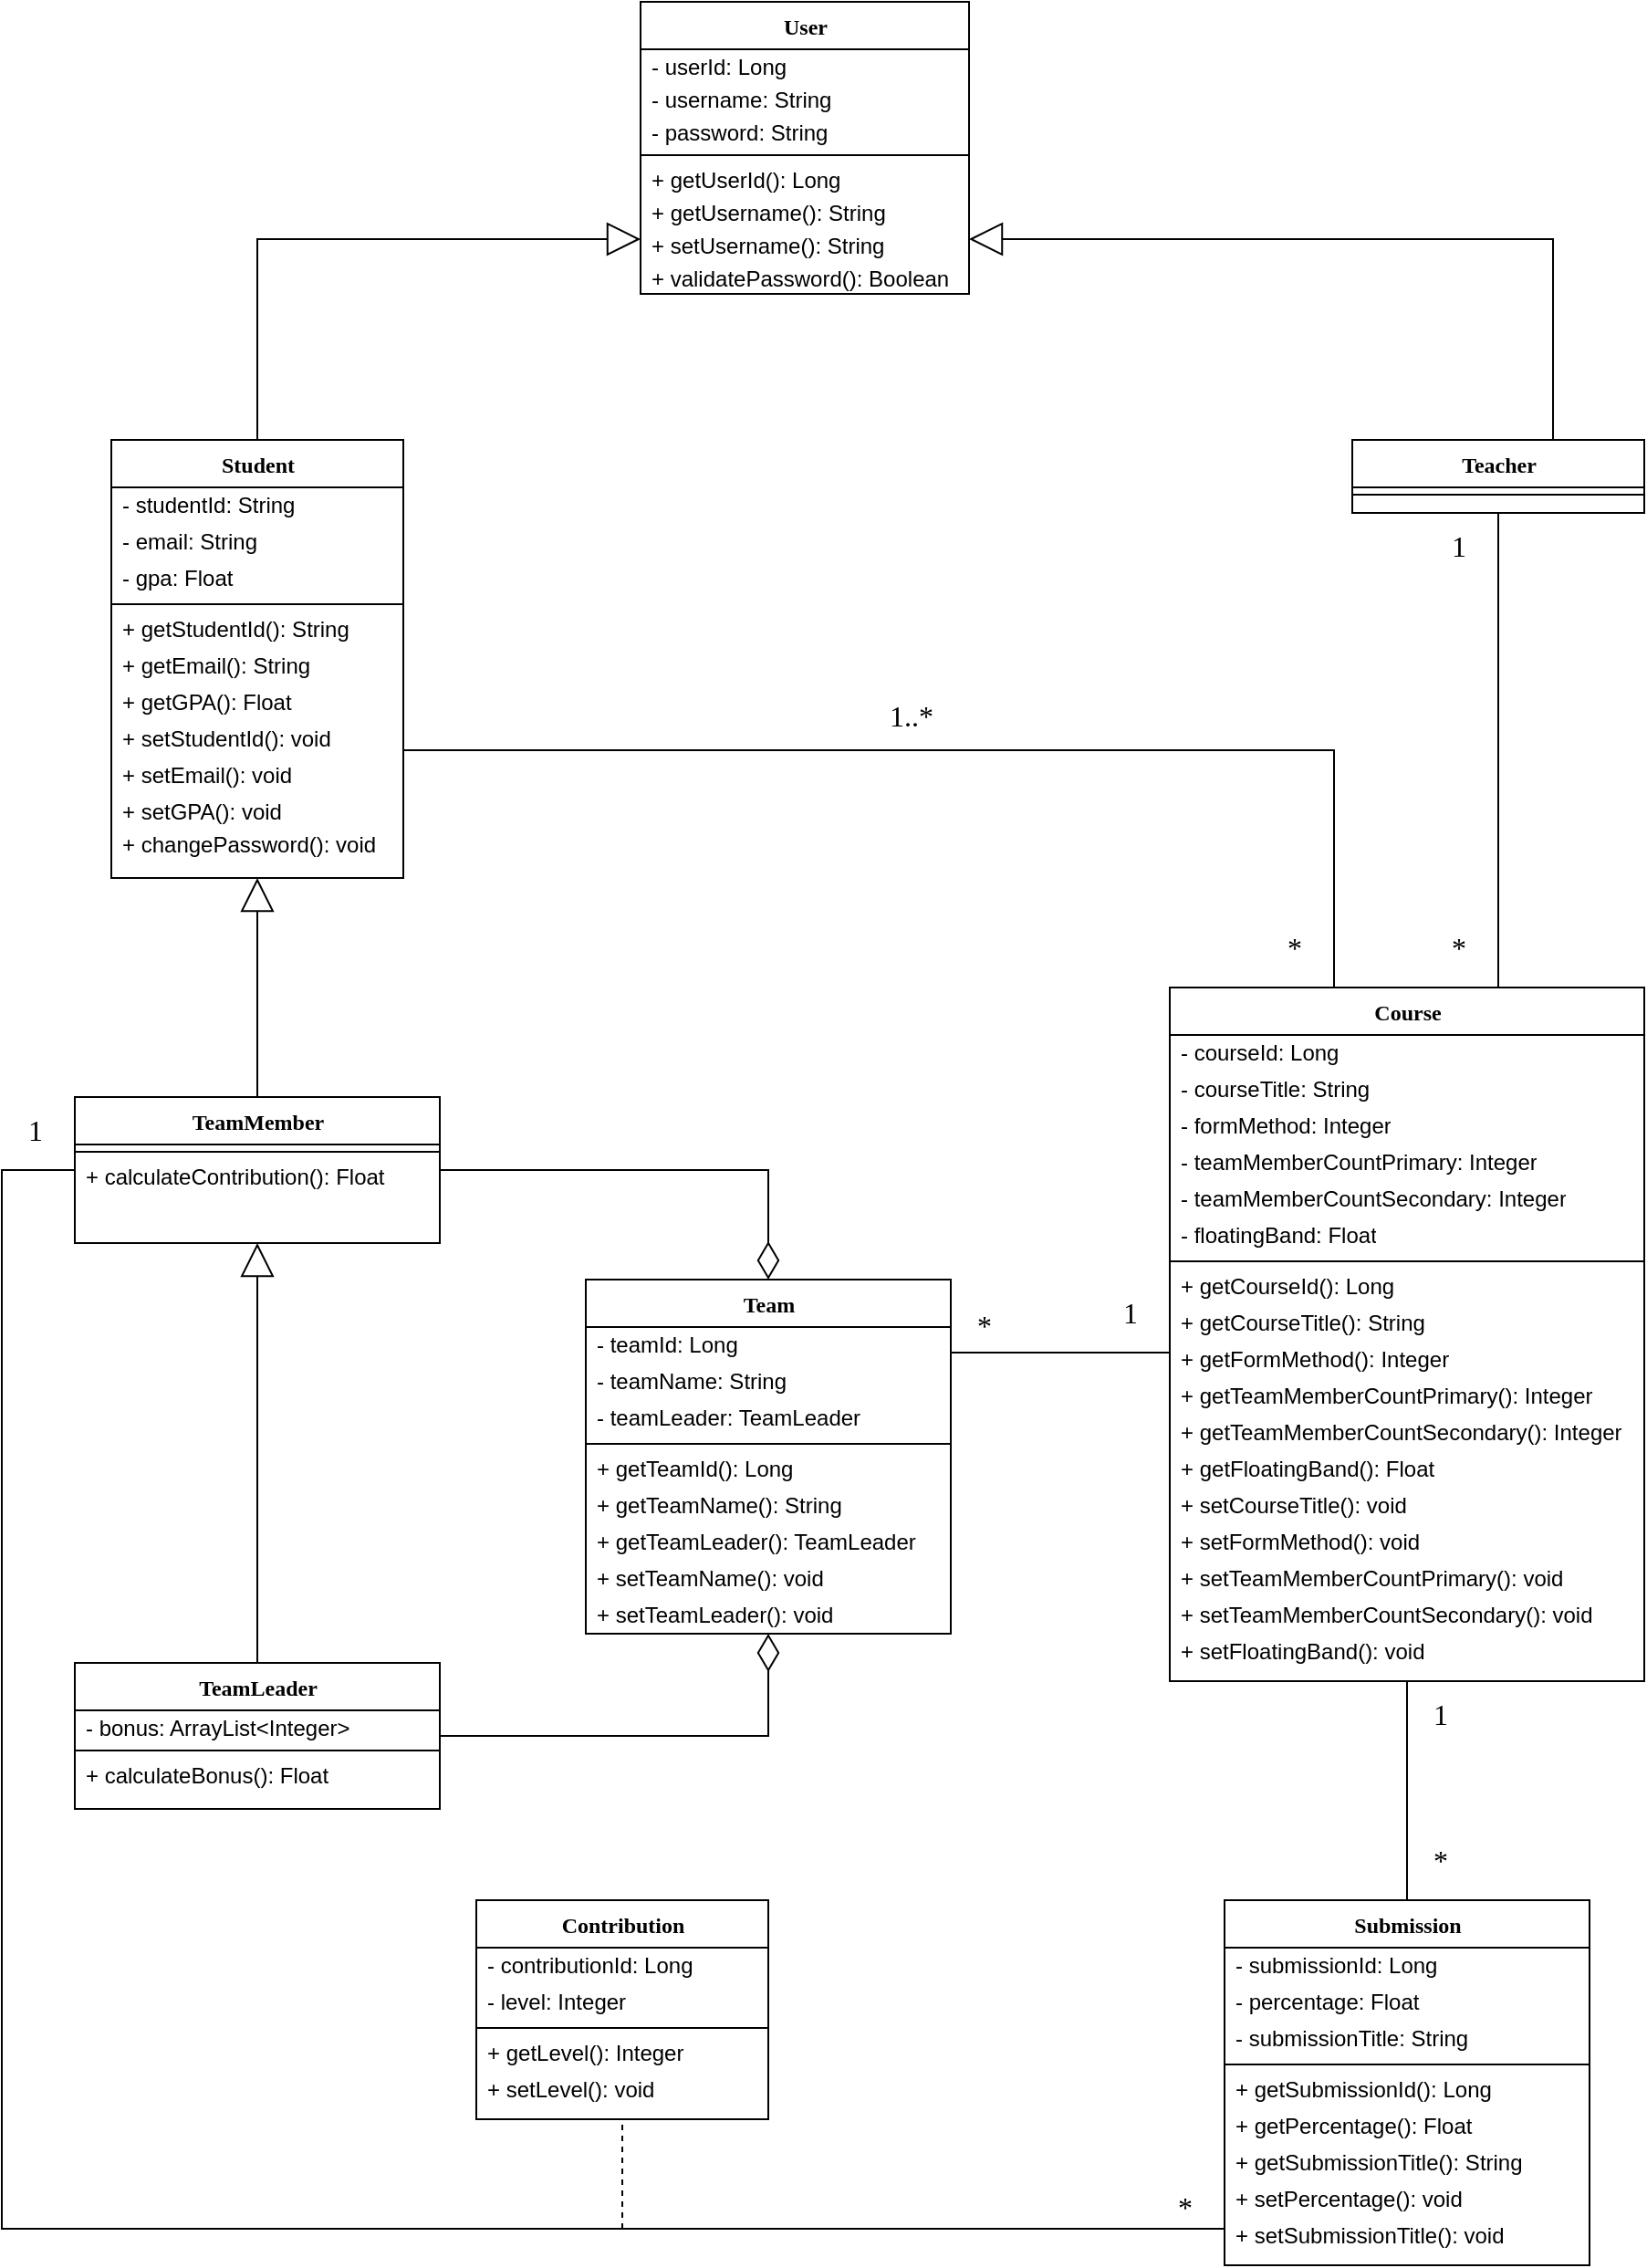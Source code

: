 <mxfile version="12.6.5" type="device"><diagram name="Page-1" id="6133507b-19e7-1e82-6fc7-422aa6c4b21f"><mxGraphModel dx="1086" dy="806" grid="1" gridSize="10" guides="1" tooltips="1" connect="1" arrows="1" fold="1" page="1" pageScale="1" pageWidth="1169" pageHeight="1654" background="#ffffff" math="0" shadow="0"><root><mxCell id="0"/><mxCell id="1" parent="0"/><mxCell id="78961159f06e98e8-43" value="User" style="swimlane;html=1;fontStyle=1;align=center;verticalAlign=top;childLayout=stackLayout;horizontal=1;startSize=26;horizontalStack=0;resizeParent=1;resizeLast=0;collapsible=1;marginBottom=0;swimlaneFillColor=#ffffff;rounded=0;shadow=0;comic=0;labelBackgroundColor=none;strokeWidth=1;fillColor=none;fontFamily=Verdana;fontSize=12" parent="1" vertex="1"><mxGeometry x="570" y="80" width="180" height="160" as="geometry"/></mxCell><mxCell id="78961159f06e98e8-44" value="- userId: Long" style="text;html=1;strokeColor=none;fillColor=none;align=left;verticalAlign=top;spacingLeft=4;spacingRight=4;whiteSpace=wrap;overflow=hidden;rotatable=0;points=[[0,0.5],[1,0.5]];portConstraint=eastwest;fontSize=12;spacingTop=-4;" parent="78961159f06e98e8-43" vertex="1"><mxGeometry y="26" width="180" height="18" as="geometry"/></mxCell><mxCell id="78961159f06e98e8-45" value="- username: String" style="text;html=1;strokeColor=none;fillColor=none;align=left;verticalAlign=top;spacingLeft=4;spacingRight=4;whiteSpace=wrap;overflow=hidden;rotatable=0;points=[[0,0.5],[1,0.5]];portConstraint=eastwest;spacingTop=-4;" parent="78961159f06e98e8-43" vertex="1"><mxGeometry y="44" width="180" height="18" as="geometry"/></mxCell><mxCell id="RCCNXBqGAUtRK0viDsu7-1" value="- password: String" style="text;html=1;strokeColor=none;fillColor=none;align=left;verticalAlign=top;spacingLeft=4;spacingRight=4;whiteSpace=wrap;overflow=hidden;rotatable=0;points=[[0,0.5],[1,0.5]];portConstraint=eastwest;spacingTop=-4;" parent="78961159f06e98e8-43" vertex="1"><mxGeometry y="62" width="180" height="18" as="geometry"/></mxCell><mxCell id="78961159f06e98e8-51" value="" style="line;html=1;strokeWidth=1;fillColor=none;align=left;verticalAlign=middle;spacingTop=-1;spacingLeft=3;spacingRight=3;rotatable=0;labelPosition=right;points=[];portConstraint=eastwest;" parent="78961159f06e98e8-43" vertex="1"><mxGeometry y="80" width="180" height="8" as="geometry"/></mxCell><mxCell id="78961159f06e98e8-52" value="+ getUserId(): Long" style="text;html=1;strokeColor=none;fillColor=none;align=left;verticalAlign=top;spacingLeft=4;spacingRight=4;whiteSpace=wrap;overflow=hidden;rotatable=0;points=[[0,0.5],[1,0.5]];portConstraint=eastwest;spacingTop=-4;" parent="78961159f06e98e8-43" vertex="1"><mxGeometry y="88" width="180" height="18" as="geometry"/></mxCell><mxCell id="b94bc138ca980ef-2" value="+ getUsername(): String" style="text;html=1;strokeColor=none;fillColor=none;align=left;verticalAlign=top;spacingLeft=4;spacingRight=4;whiteSpace=wrap;overflow=hidden;rotatable=0;points=[[0,0.5],[1,0.5]];portConstraint=eastwest;spacingTop=-4;" parent="78961159f06e98e8-43" vertex="1"><mxGeometry y="106" width="180" height="18" as="geometry"/></mxCell><mxCell id="b94bc138ca980ef-3" value="+ setUsername(): String" style="text;html=1;strokeColor=none;fillColor=none;align=left;verticalAlign=top;spacingLeft=4;spacingRight=4;whiteSpace=wrap;overflow=hidden;rotatable=0;points=[[0,0.5],[1,0.5]];portConstraint=eastwest;spacingTop=-4;" parent="78961159f06e98e8-43" vertex="1"><mxGeometry y="124" width="180" height="18" as="geometry"/></mxCell><mxCell id="RCCNXBqGAUtRK0viDsu7-2" value="+ validatePassword(): Boolean" style="text;html=1;strokeColor=none;fillColor=none;align=left;verticalAlign=top;spacingLeft=4;spacingRight=4;whiteSpace=wrap;overflow=hidden;rotatable=0;points=[[0,0.5],[1,0.5]];portConstraint=eastwest;spacingTop=-4;" parent="78961159f06e98e8-43" vertex="1"><mxGeometry y="142" width="180" height="18" as="geometry"/></mxCell><mxCell id="b94bc138ca980ef-11" style="edgeStyle=orthogonalEdgeStyle;rounded=0;html=1;labelBackgroundColor=none;startArrow=none;startFill=0;startSize=8;endArrow=block;endFill=0;endSize=16;fontFamily=Verdana;fontSize=12;" parent="1" source="78961159f06e98e8-108" target="78961159f06e98e8-43" edge="1"><mxGeometry relative="1" as="geometry"><Array as="points"><mxPoint x="360" y="210"/></Array></mxGeometry></mxCell><mxCell id="78961159f06e98e8-108" value="Student" style="swimlane;html=1;fontStyle=1;align=center;verticalAlign=top;childLayout=stackLayout;horizontal=1;startSize=26;horizontalStack=0;resizeParent=1;resizeLast=0;collapsible=1;marginBottom=0;swimlaneFillColor=#ffffff;rounded=0;shadow=0;comic=0;labelBackgroundColor=none;strokeWidth=1;fillColor=none;fontFamily=Verdana;fontSize=12" parent="1" vertex="1"><mxGeometry x="280" y="320" width="160" height="240" as="geometry"/></mxCell><mxCell id="78961159f06e98e8-109" value="- studentId: String" style="text;html=1;strokeColor=none;fillColor=none;align=left;verticalAlign=top;spacingLeft=4;spacingRight=4;whiteSpace=wrap;overflow=hidden;rotatable=0;points=[[0,0.5],[1,0.5]];portConstraint=eastwest;spacingTop=-4;" parent="78961159f06e98e8-108" vertex="1"><mxGeometry y="26" width="160" height="20" as="geometry"/></mxCell><mxCell id="RCCNXBqGAUtRK0viDsu7-15" value="- email: String" style="text;html=1;strokeColor=none;fillColor=none;align=left;verticalAlign=top;spacingLeft=4;spacingRight=4;whiteSpace=wrap;overflow=hidden;rotatable=0;points=[[0,0.5],[1,0.5]];portConstraint=eastwest;spacingTop=-4;" parent="78961159f06e98e8-108" vertex="1"><mxGeometry y="46" width="160" height="20" as="geometry"/></mxCell><mxCell id="RCCNXBqGAUtRK0viDsu7-16" value="- gpa: Float" style="text;html=1;strokeColor=none;fillColor=none;align=left;verticalAlign=top;spacingLeft=4;spacingRight=4;whiteSpace=wrap;overflow=hidden;rotatable=0;points=[[0,0.5],[1,0.5]];portConstraint=eastwest;spacingTop=-4;" parent="78961159f06e98e8-108" vertex="1"><mxGeometry y="66" width="160" height="20" as="geometry"/></mxCell><mxCell id="78961159f06e98e8-116" value="" style="line;html=1;strokeWidth=1;fillColor=none;align=left;verticalAlign=middle;spacingTop=-1;spacingLeft=3;spacingRight=3;rotatable=0;labelPosition=right;points=[];portConstraint=eastwest;" parent="78961159f06e98e8-108" vertex="1"><mxGeometry y="86" width="160" height="8" as="geometry"/></mxCell><mxCell id="78961159f06e98e8-117" value="+ getStudentId(): String" style="text;html=1;strokeColor=none;fillColor=none;align=left;verticalAlign=top;spacingLeft=4;spacingRight=4;whiteSpace=wrap;overflow=hidden;rotatable=0;points=[[0,0.5],[1,0.5]];portConstraint=eastwest;spacingTop=-4;" parent="78961159f06e98e8-108" vertex="1"><mxGeometry y="94" width="160" height="20" as="geometry"/></mxCell><mxCell id="RCCNXBqGAUtRK0viDsu7-5" value="+ getEmail(): String" style="text;html=1;strokeColor=none;fillColor=none;align=left;verticalAlign=top;spacingLeft=4;spacingRight=4;whiteSpace=wrap;overflow=hidden;rotatable=0;points=[[0,0.5],[1,0.5]];portConstraint=eastwest;spacingTop=-4;" parent="78961159f06e98e8-108" vertex="1"><mxGeometry y="114" width="160" height="20" as="geometry"/></mxCell><mxCell id="RCCNXBqGAUtRK0viDsu7-6" value="+ getGPA(): Float" style="text;html=1;strokeColor=none;fillColor=none;align=left;verticalAlign=top;spacingLeft=4;spacingRight=4;whiteSpace=wrap;overflow=hidden;rotatable=0;points=[[0,0.5],[1,0.5]];portConstraint=eastwest;spacingTop=-4;" parent="78961159f06e98e8-108" vertex="1"><mxGeometry y="134" width="160" height="20" as="geometry"/></mxCell><mxCell id="RCCNXBqGAUtRK0viDsu7-7" value="+ setStudentId(): void" style="text;html=1;strokeColor=none;fillColor=none;align=left;verticalAlign=top;spacingLeft=4;spacingRight=4;whiteSpace=wrap;overflow=hidden;rotatable=0;points=[[0,0.5],[1,0.5]];portConstraint=eastwest;spacingTop=-4;" parent="78961159f06e98e8-108" vertex="1"><mxGeometry y="154" width="160" height="20" as="geometry"/></mxCell><mxCell id="RCCNXBqGAUtRK0viDsu7-8" value="+ setEmail(): void" style="text;html=1;strokeColor=none;fillColor=none;align=left;verticalAlign=top;spacingLeft=4;spacingRight=4;whiteSpace=wrap;overflow=hidden;rotatable=0;points=[[0,0.5],[1,0.5]];portConstraint=eastwest;spacingTop=-4;" parent="78961159f06e98e8-108" vertex="1"><mxGeometry y="174" width="160" height="20" as="geometry"/></mxCell><mxCell id="RCCNXBqGAUtRK0viDsu7-9" value="+ setGPA(): void" style="text;html=1;strokeColor=none;fillColor=none;align=left;verticalAlign=top;spacingLeft=4;spacingRight=4;whiteSpace=wrap;overflow=hidden;rotatable=0;points=[[0,0.5],[1,0.5]];portConstraint=eastwest;spacingTop=-4;" parent="78961159f06e98e8-108" vertex="1"><mxGeometry y="194" width="160" height="18" as="geometry"/></mxCell><mxCell id="RCCNXBqGAUtRK0viDsu7-11" value="+ changePassword(): void" style="text;html=1;strokeColor=none;fillColor=none;align=left;verticalAlign=top;spacingLeft=4;spacingRight=4;whiteSpace=wrap;overflow=hidden;rotatable=0;points=[[0,0.5],[1,0.5]];portConstraint=eastwest;spacingTop=-4;" parent="78961159f06e98e8-108" vertex="1"><mxGeometry y="212" width="160" height="18" as="geometry"/></mxCell><mxCell id="RCCNXBqGAUtRK0viDsu7-24" value="Teacher" style="swimlane;html=1;fontStyle=1;align=center;verticalAlign=top;childLayout=stackLayout;horizontal=1;startSize=26;horizontalStack=0;resizeParent=1;resizeLast=0;collapsible=1;marginBottom=0;swimlaneFillColor=#ffffff;rounded=0;shadow=0;comic=0;labelBackgroundColor=none;strokeWidth=1;fillColor=none;fontFamily=Verdana;fontSize=12" parent="1" vertex="1"><mxGeometry x="960" y="320" width="160" height="40" as="geometry"/></mxCell><mxCell id="RCCNXBqGAUtRK0viDsu7-28" value="" style="line;html=1;strokeWidth=1;fillColor=none;align=left;verticalAlign=middle;spacingTop=-1;spacingLeft=3;spacingRight=3;rotatable=0;labelPosition=right;points=[];portConstraint=eastwest;" parent="RCCNXBqGAUtRK0viDsu7-24" vertex="1"><mxGeometry y="26" width="160" height="8" as="geometry"/></mxCell><mxCell id="RCCNXBqGAUtRK0viDsu7-39" style="edgeStyle=orthogonalEdgeStyle;rounded=0;html=1;labelBackgroundColor=none;startArrow=none;startFill=0;startSize=8;endArrow=block;endFill=0;endSize=16;fontFamily=Verdana;fontSize=12;" parent="1" source="RCCNXBqGAUtRK0viDsu7-24" target="78961159f06e98e8-43" edge="1"><mxGeometry relative="1" as="geometry"><Array as="points"><mxPoint x="1070" y="210"/></Array><mxPoint x="685" y="450" as="sourcePoint"/><mxPoint x="790" y="190" as="targetPoint"/></mxGeometry></mxCell><mxCell id="RCCNXBqGAUtRK0viDsu7-40" value="&lt;font style=&quot;font-size: 16px;&quot;&gt;1&lt;/font&gt;" style="text;html=1;resizable=0;points=[];align=center;verticalAlign=middle;labelBackgroundColor=#ffffff;fontSize=16;fontFamily=Verdana" parent="1" vertex="1" connectable="0"><mxGeometry x="1020" y="400" as="geometry"><mxPoint x="-2" y="-22" as="offset"/></mxGeometry></mxCell><mxCell id="RCCNXBqGAUtRK0viDsu7-82" style="edgeStyle=orthogonalEdgeStyle;rounded=0;orthogonalLoop=1;jettySize=auto;html=1;fontSize=12;endArrow=none;endFill=0;" parent="1" source="RCCNXBqGAUtRK0viDsu7-41" target="RCCNXBqGAUtRK0viDsu7-24" edge="1"><mxGeometry relative="1" as="geometry"><Array as="points"><mxPoint x="1040" y="610"/><mxPoint x="1040" y="610"/></Array></mxGeometry></mxCell><mxCell id="RCCNXBqGAUtRK0viDsu7-85" style="edgeStyle=orthogonalEdgeStyle;rounded=0;orthogonalLoop=1;jettySize=auto;html=1;endArrow=none;endFill=0;fontSize=12;" parent="1" source="RCCNXBqGAUtRK0viDsu7-41" target="78961159f06e98e8-108" edge="1"><mxGeometry relative="1" as="geometry"><Array as="points"><mxPoint x="950" y="490"/></Array></mxGeometry></mxCell><mxCell id="RCCNXBqGAUtRK0viDsu7-41" value="Course" style="swimlane;html=1;fontStyle=1;align=center;verticalAlign=top;childLayout=stackLayout;horizontal=1;startSize=26;horizontalStack=0;resizeParent=1;resizeLast=0;collapsible=1;marginBottom=0;swimlaneFillColor=#ffffff;rounded=0;shadow=0;comic=0;labelBackgroundColor=none;strokeWidth=1;fillColor=none;fontFamily=Verdana;fontSize=12" parent="1" vertex="1"><mxGeometry x="860" y="620" width="260" height="380" as="geometry"/></mxCell><mxCell id="RCCNXBqGAUtRK0viDsu7-48" value="- courseId: Long" style="text;html=1;strokeColor=none;fillColor=none;align=left;verticalAlign=top;spacingLeft=4;spacingRight=4;whiteSpace=wrap;overflow=hidden;rotatable=0;points=[[0,0.5],[1,0.5]];portConstraint=eastwest;spacingTop=-4;" parent="RCCNXBqGAUtRK0viDsu7-41" vertex="1"><mxGeometry y="26" width="260" height="20" as="geometry"/></mxCell><mxCell id="RCCNXBqGAUtRK0viDsu7-49" value="- courseTitle: String" style="text;html=1;strokeColor=none;fillColor=none;align=left;verticalAlign=top;spacingLeft=4;spacingRight=4;whiteSpace=wrap;overflow=hidden;rotatable=0;points=[[0,0.5],[1,0.5]];portConstraint=eastwest;spacingTop=-4;" parent="RCCNXBqGAUtRK0viDsu7-41" vertex="1"><mxGeometry y="46" width="260" height="20" as="geometry"/></mxCell><mxCell id="RCCNXBqGAUtRK0viDsu7-50" value="- formMethod: Integer" style="text;html=1;strokeColor=none;fillColor=none;align=left;verticalAlign=top;spacingLeft=4;spacingRight=4;whiteSpace=wrap;overflow=hidden;rotatable=0;points=[[0,0.5],[1,0.5]];portConstraint=eastwest;spacingTop=-4;" parent="RCCNXBqGAUtRK0viDsu7-41" vertex="1"><mxGeometry y="66" width="260" height="20" as="geometry"/></mxCell><mxCell id="RCCNXBqGAUtRK0viDsu7-51" value="- teamMemberCountPrimary: Integer" style="text;html=1;strokeColor=none;fillColor=none;align=left;verticalAlign=top;spacingLeft=4;spacingRight=4;whiteSpace=wrap;overflow=hidden;rotatable=0;points=[[0,0.5],[1,0.5]];portConstraint=eastwest;spacingTop=-4;" parent="RCCNXBqGAUtRK0viDsu7-41" vertex="1"><mxGeometry y="86" width="260" height="20" as="geometry"/></mxCell><mxCell id="RCCNXBqGAUtRK0viDsu7-52" value="- teamMemberCountSecondary: Integer" style="text;html=1;strokeColor=none;fillColor=none;align=left;verticalAlign=top;spacingLeft=4;spacingRight=4;whiteSpace=wrap;overflow=hidden;rotatable=0;points=[[0,0.5],[1,0.5]];portConstraint=eastwest;spacingTop=-4;" parent="RCCNXBqGAUtRK0viDsu7-41" vertex="1"><mxGeometry y="106" width="260" height="20" as="geometry"/></mxCell><mxCell id="RCCNXBqGAUtRK0viDsu7-53" value="- floatingBand: Float" style="text;html=1;strokeColor=none;fillColor=none;align=left;verticalAlign=top;spacingLeft=4;spacingRight=4;whiteSpace=wrap;overflow=hidden;rotatable=0;points=[[0,0.5],[1,0.5]];portConstraint=eastwest;spacingTop=-4;" parent="RCCNXBqGAUtRK0viDsu7-41" vertex="1"><mxGeometry y="126" width="260" height="20" as="geometry"/></mxCell><mxCell id="RCCNXBqGAUtRK0viDsu7-42" value="" style="line;html=1;strokeWidth=1;fillColor=none;align=left;verticalAlign=middle;spacingTop=-1;spacingLeft=3;spacingRight=3;rotatable=0;labelPosition=right;points=[];portConstraint=eastwest;" parent="RCCNXBqGAUtRK0viDsu7-41" vertex="1"><mxGeometry y="146" width="260" height="8" as="geometry"/></mxCell><mxCell id="RCCNXBqGAUtRK0viDsu7-43" value="+ getCourseId(): Long" style="text;html=1;strokeColor=none;fillColor=none;align=left;verticalAlign=top;spacingLeft=4;spacingRight=4;whiteSpace=wrap;overflow=hidden;rotatable=0;points=[[0,0.5],[1,0.5]];portConstraint=eastwest;spacingTop=-4;" parent="RCCNXBqGAUtRK0viDsu7-41" vertex="1"><mxGeometry y="154" width="260" height="20" as="geometry"/></mxCell><mxCell id="RCCNXBqGAUtRK0viDsu7-54" value="+ getCourseTitle(): String" style="text;html=1;strokeColor=none;fillColor=none;align=left;verticalAlign=top;spacingLeft=4;spacingRight=4;whiteSpace=wrap;overflow=hidden;rotatable=0;points=[[0,0.5],[1,0.5]];portConstraint=eastwest;spacingTop=-4;" parent="RCCNXBqGAUtRK0viDsu7-41" vertex="1"><mxGeometry y="174" width="260" height="20" as="geometry"/></mxCell><mxCell id="RCCNXBqGAUtRK0viDsu7-55" value="+ getFormMethod(): Integer" style="text;html=1;strokeColor=none;fillColor=none;align=left;verticalAlign=top;spacingLeft=4;spacingRight=4;whiteSpace=wrap;overflow=hidden;rotatable=0;points=[[0,0.5],[1,0.5]];portConstraint=eastwest;spacingTop=-4;" parent="RCCNXBqGAUtRK0viDsu7-41" vertex="1"><mxGeometry y="194" width="260" height="20" as="geometry"/></mxCell><mxCell id="RCCNXBqGAUtRK0viDsu7-79" value="+ getTeamMemberCountPrimary(): Integer" style="text;html=1;strokeColor=none;fillColor=none;align=left;verticalAlign=top;spacingLeft=4;spacingRight=4;whiteSpace=wrap;overflow=hidden;rotatable=0;points=[[0,0.5],[1,0.5]];portConstraint=eastwest;spacingTop=-4;" parent="RCCNXBqGAUtRK0viDsu7-41" vertex="1"><mxGeometry y="214" width="260" height="20" as="geometry"/></mxCell><mxCell id="RCCNXBqGAUtRK0viDsu7-57" value="+ getTeamMemberCountSecondary(): Integer" style="text;html=1;strokeColor=none;fillColor=none;align=left;verticalAlign=top;spacingLeft=4;spacingRight=4;whiteSpace=wrap;overflow=hidden;rotatable=0;points=[[0,0.5],[1,0.5]];portConstraint=eastwest;spacingTop=-4;" parent="RCCNXBqGAUtRK0viDsu7-41" vertex="1"><mxGeometry y="234" width="260" height="20" as="geometry"/></mxCell><mxCell id="RCCNXBqGAUtRK0viDsu7-58" value="+ getFloatingBand(): Float" style="text;html=1;strokeColor=none;fillColor=none;align=left;verticalAlign=top;spacingLeft=4;spacingRight=4;whiteSpace=wrap;overflow=hidden;rotatable=0;points=[[0,0.5],[1,0.5]];portConstraint=eastwest;spacingTop=-4;" parent="RCCNXBqGAUtRK0viDsu7-41" vertex="1"><mxGeometry y="254" width="260" height="20" as="geometry"/></mxCell><mxCell id="RCCNXBqGAUtRK0viDsu7-77" value="+ setCourseTitle(): void" style="text;html=1;strokeColor=none;fillColor=none;align=left;verticalAlign=top;spacingLeft=4;spacingRight=4;whiteSpace=wrap;overflow=hidden;rotatable=0;points=[[0,0.5],[1,0.5]];portConstraint=eastwest;spacingTop=-4;" parent="RCCNXBqGAUtRK0viDsu7-41" vertex="1"><mxGeometry y="274" width="260" height="20" as="geometry"/></mxCell><mxCell id="RCCNXBqGAUtRK0viDsu7-78" value="+ setFormMethod(): void" style="text;html=1;strokeColor=none;fillColor=none;align=left;verticalAlign=top;spacingLeft=4;spacingRight=4;whiteSpace=wrap;overflow=hidden;rotatable=0;points=[[0,0.5],[1,0.5]];portConstraint=eastwest;spacingTop=-4;" parent="RCCNXBqGAUtRK0viDsu7-41" vertex="1"><mxGeometry y="294" width="260" height="20" as="geometry"/></mxCell><mxCell id="RCCNXBqGAUtRK0viDsu7-56" value="+ setTeamMemberCountPrimary(): void" style="text;html=1;strokeColor=none;fillColor=none;align=left;verticalAlign=top;spacingLeft=4;spacingRight=4;whiteSpace=wrap;overflow=hidden;rotatable=0;points=[[0,0.5],[1,0.5]];portConstraint=eastwest;spacingTop=-4;" parent="RCCNXBqGAUtRK0viDsu7-41" vertex="1"><mxGeometry y="314" width="260" height="20" as="geometry"/></mxCell><mxCell id="RCCNXBqGAUtRK0viDsu7-80" value="+ setTeamMemberCountSecondary(): void" style="text;html=1;strokeColor=none;fillColor=none;align=left;verticalAlign=top;spacingLeft=4;spacingRight=4;whiteSpace=wrap;overflow=hidden;rotatable=0;points=[[0,0.5],[1,0.5]];portConstraint=eastwest;spacingTop=-4;" parent="RCCNXBqGAUtRK0viDsu7-41" vertex="1"><mxGeometry y="334" width="260" height="20" as="geometry"/></mxCell><mxCell id="RCCNXBqGAUtRK0viDsu7-81" value="+ setFloatingBand(): void" style="text;html=1;strokeColor=none;fillColor=none;align=left;verticalAlign=top;spacingLeft=4;spacingRight=4;whiteSpace=wrap;overflow=hidden;rotatable=0;points=[[0,0.5],[1,0.5]];portConstraint=eastwest;spacingTop=-4;" parent="RCCNXBqGAUtRK0viDsu7-41" vertex="1"><mxGeometry y="354" width="260" height="20" as="geometry"/></mxCell><mxCell id="RCCNXBqGAUtRK0viDsu7-83" value="&lt;font style=&quot;font-size: 16px;&quot;&gt;*&lt;/font&gt;" style="text;html=1;resizable=0;points=[];align=center;verticalAlign=middle;labelBackgroundColor=#ffffff;fontSize=16;fontFamily=Verdana" parent="1" vertex="1" connectable="0"><mxGeometry x="1020" y="620" as="geometry"><mxPoint x="-2" y="-22" as="offset"/></mxGeometry></mxCell><mxCell id="RCCNXBqGAUtRK0viDsu7-86" value="&lt;font style=&quot;font-size: 16px;&quot;&gt;1..*&lt;/font&gt;" style="text;html=1;resizable=0;points=[];align=center;verticalAlign=middle;labelBackgroundColor=#ffffff;fontSize=16;fontFamily=Verdana" parent="1" vertex="1" connectable="0"><mxGeometry x="720" y="492.79" as="geometry"><mxPoint x="-2" y="-22" as="offset"/></mxGeometry></mxCell><mxCell id="RCCNXBqGAUtRK0viDsu7-87" value="&lt;font style=&quot;font-size: 16px;&quot;&gt;*&lt;/font&gt;" style="text;html=1;resizable=0;points=[];align=center;verticalAlign=middle;labelBackgroundColor=#ffffff;fontSize=16;fontFamily=Verdana" parent="1" vertex="1" connectable="0"><mxGeometry x="930" y="620" as="geometry"><mxPoint x="-2" y="-22" as="offset"/></mxGeometry></mxCell><mxCell id="RCCNXBqGAUtRK0viDsu7-104" style="edgeStyle=orthogonalEdgeStyle;rounded=0;orthogonalLoop=1;jettySize=auto;html=1;endArrow=none;endFill=0;fontSize=12;" parent="1" source="RCCNXBqGAUtRK0viDsu7-88" target="RCCNXBqGAUtRK0viDsu7-41" edge="1"><mxGeometry relative="1" as="geometry"><Array as="points"><mxPoint x="780" y="820"/><mxPoint x="780" y="820"/></Array></mxGeometry></mxCell><mxCell id="RCCNXBqGAUtRK0viDsu7-88" value="Team" style="swimlane;html=1;fontStyle=1;align=center;verticalAlign=top;childLayout=stackLayout;horizontal=1;startSize=26;horizontalStack=0;resizeParent=1;resizeLast=0;collapsible=1;marginBottom=0;swimlaneFillColor=#ffffff;rounded=0;shadow=0;comic=0;labelBackgroundColor=none;strokeWidth=1;fillColor=none;fontFamily=Verdana;fontSize=12" parent="1" vertex="1"><mxGeometry x="540" y="780" width="200" height="194" as="geometry"/></mxCell><mxCell id="RCCNXBqGAUtRK0viDsu7-89" value="- teamId: Long" style="text;html=1;strokeColor=none;fillColor=none;align=left;verticalAlign=top;spacingLeft=4;spacingRight=4;whiteSpace=wrap;overflow=hidden;rotatable=0;points=[[0,0.5],[1,0.5]];portConstraint=eastwest;spacingTop=-4;" parent="RCCNXBqGAUtRK0viDsu7-88" vertex="1"><mxGeometry y="26" width="200" height="20" as="geometry"/></mxCell><mxCell id="seyFbB0zwqB1YUBvIg4B-38" value="- teamName: String" style="text;html=1;strokeColor=none;fillColor=none;align=left;verticalAlign=top;spacingLeft=4;spacingRight=4;whiteSpace=wrap;overflow=hidden;rotatable=0;points=[[0,0.5],[1,0.5]];portConstraint=eastwest;spacingTop=-4;" parent="RCCNXBqGAUtRK0viDsu7-88" vertex="1"><mxGeometry y="46" width="200" height="20" as="geometry"/></mxCell><mxCell id="SkpLlSbCDRjmCeNebjV--5" value="- teamLeader: TeamLeader" style="text;html=1;strokeColor=none;fillColor=none;align=left;verticalAlign=top;spacingLeft=4;spacingRight=4;whiteSpace=wrap;overflow=hidden;rotatable=0;points=[[0,0.5],[1,0.5]];portConstraint=eastwest;spacingTop=-4;" vertex="1" parent="RCCNXBqGAUtRK0viDsu7-88"><mxGeometry y="66" width="200" height="20" as="geometry"/></mxCell><mxCell id="RCCNXBqGAUtRK0viDsu7-92" value="" style="line;html=1;strokeWidth=1;fillColor=none;align=left;verticalAlign=middle;spacingTop=-1;spacingLeft=3;spacingRight=3;rotatable=0;labelPosition=right;points=[];portConstraint=eastwest;" parent="RCCNXBqGAUtRK0viDsu7-88" vertex="1"><mxGeometry y="86" width="200" height="8" as="geometry"/></mxCell><mxCell id="RCCNXBqGAUtRK0viDsu7-93" value="+ getTeamId(): Long" style="text;html=1;strokeColor=none;fillColor=none;align=left;verticalAlign=top;spacingLeft=4;spacingRight=4;whiteSpace=wrap;overflow=hidden;rotatable=0;points=[[0,0.5],[1,0.5]];portConstraint=eastwest;spacingTop=-4;" parent="RCCNXBqGAUtRK0viDsu7-88" vertex="1"><mxGeometry y="94" width="200" height="20" as="geometry"/></mxCell><mxCell id="seyFbB0zwqB1YUBvIg4B-39" value="+ getTeamName(): String&lt;br&gt;" style="text;html=1;strokeColor=none;fillColor=none;align=left;verticalAlign=top;spacingLeft=4;spacingRight=4;whiteSpace=wrap;overflow=hidden;rotatable=0;points=[[0,0.5],[1,0.5]];portConstraint=eastwest;spacingTop=-4;" parent="RCCNXBqGAUtRK0viDsu7-88" vertex="1"><mxGeometry y="114" width="200" height="20" as="geometry"/></mxCell><mxCell id="SkpLlSbCDRjmCeNebjV--4" value="+ getTeamLeader(): TeamLeader" style="text;html=1;strokeColor=none;fillColor=none;align=left;verticalAlign=top;spacingLeft=4;spacingRight=4;whiteSpace=wrap;overflow=hidden;rotatable=0;points=[[0,0.5],[1,0.5]];portConstraint=eastwest;spacingTop=-4;" vertex="1" parent="RCCNXBqGAUtRK0viDsu7-88"><mxGeometry y="134" width="200" height="20" as="geometry"/></mxCell><mxCell id="seyFbB0zwqB1YUBvIg4B-40" value="+ setTeamName(): void" style="text;html=1;strokeColor=none;fillColor=none;align=left;verticalAlign=top;spacingLeft=4;spacingRight=4;whiteSpace=wrap;overflow=hidden;rotatable=0;points=[[0,0.5],[1,0.5]];portConstraint=eastwest;spacingTop=-4;" parent="RCCNXBqGAUtRK0viDsu7-88" vertex="1"><mxGeometry y="154" width="200" height="20" as="geometry"/></mxCell><mxCell id="SkpLlSbCDRjmCeNebjV--6" value="+ setTeamLeader(): void" style="text;html=1;strokeColor=none;fillColor=none;align=left;verticalAlign=top;spacingLeft=4;spacingRight=4;whiteSpace=wrap;overflow=hidden;rotatable=0;points=[[0,0.5],[1,0.5]];portConstraint=eastwest;spacingTop=-4;" vertex="1" parent="RCCNXBqGAUtRK0viDsu7-88"><mxGeometry y="174" width="200" height="20" as="geometry"/></mxCell><mxCell id="RCCNXBqGAUtRK0viDsu7-118" value="Contribution" style="swimlane;html=1;fontStyle=1;align=center;verticalAlign=top;childLayout=stackLayout;horizontal=1;startSize=26;horizontalStack=0;resizeParent=1;resizeLast=0;collapsible=1;marginBottom=0;swimlaneFillColor=#ffffff;rounded=0;shadow=0;comic=0;labelBackgroundColor=none;strokeWidth=1;fillColor=none;fontFamily=Verdana;fontSize=12" parent="1" vertex="1"><mxGeometry x="480" y="1120" width="160" height="120" as="geometry"/></mxCell><mxCell id="RCCNXBqGAUtRK0viDsu7-119" value="- contributionId: Long" style="text;html=1;strokeColor=none;fillColor=none;align=left;verticalAlign=top;spacingLeft=4;spacingRight=4;whiteSpace=wrap;overflow=hidden;rotatable=0;points=[[0,0.5],[1,0.5]];portConstraint=eastwest;spacingTop=-4;" parent="RCCNXBqGAUtRK0viDsu7-118" vertex="1"><mxGeometry y="26" width="160" height="20" as="geometry"/></mxCell><mxCell id="RCCNXBqGAUtRK0viDsu7-124" value="- level: Integer" style="text;html=1;strokeColor=none;fillColor=none;align=left;verticalAlign=top;spacingLeft=4;spacingRight=4;whiteSpace=wrap;overflow=hidden;rotatable=0;points=[[0,0.5],[1,0.5]];portConstraint=eastwest;spacingTop=-4;" parent="RCCNXBqGAUtRK0viDsu7-118" vertex="1"><mxGeometry y="46" width="160" height="20" as="geometry"/></mxCell><mxCell id="RCCNXBqGAUtRK0viDsu7-120" value="" style="line;html=1;strokeWidth=1;fillColor=none;align=left;verticalAlign=middle;spacingTop=-1;spacingLeft=3;spacingRight=3;rotatable=0;labelPosition=right;points=[];portConstraint=eastwest;" parent="RCCNXBqGAUtRK0viDsu7-118" vertex="1"><mxGeometry y="66" width="160" height="8" as="geometry"/></mxCell><mxCell id="RCCNXBqGAUtRK0viDsu7-121" value="+ getLevel(): Integer" style="text;html=1;strokeColor=none;fillColor=none;align=left;verticalAlign=top;spacingLeft=4;spacingRight=4;whiteSpace=wrap;overflow=hidden;rotatable=0;points=[[0,0.5],[1,0.5]];portConstraint=eastwest;spacingTop=-4;" parent="RCCNXBqGAUtRK0viDsu7-118" vertex="1"><mxGeometry y="74" width="160" height="20" as="geometry"/></mxCell><mxCell id="RCCNXBqGAUtRK0viDsu7-129" value="+ setLevel(): void" style="text;html=1;strokeColor=none;fillColor=none;align=left;verticalAlign=top;spacingLeft=4;spacingRight=4;whiteSpace=wrap;overflow=hidden;rotatable=0;points=[[0,0.5],[1,0.5]];portConstraint=eastwest;spacingTop=-4;" parent="RCCNXBqGAUtRK0viDsu7-118" vertex="1"><mxGeometry y="94" width="160" height="20" as="geometry"/></mxCell><mxCell id="RCCNXBqGAUtRK0viDsu7-163" style="edgeStyle=orthogonalEdgeStyle;rounded=0;orthogonalLoop=1;jettySize=auto;html=1;startSize=8;endArrow=none;endFill=0;endSize=16;fontSize=12;" parent="1" source="RCCNXBqGAUtRK0viDsu7-146" edge="1"><mxGeometry relative="1" as="geometry"><mxPoint x="990.0" y="1000" as="targetPoint"/><Array as="points"><mxPoint x="990" y="1020"/><mxPoint x="990" y="1020"/></Array></mxGeometry></mxCell><mxCell id="RCCNXBqGAUtRK0viDsu7-146" value="Submission" style="swimlane;html=1;fontStyle=1;align=center;verticalAlign=top;childLayout=stackLayout;horizontal=1;startSize=26;horizontalStack=0;resizeParent=1;resizeLast=0;collapsible=1;marginBottom=0;swimlaneFillColor=#ffffff;rounded=0;shadow=0;comic=0;labelBackgroundColor=none;strokeWidth=1;fillColor=none;fontFamily=Verdana;fontSize=12" parent="1" vertex="1"><mxGeometry x="890" y="1120" width="200" height="200" as="geometry"/></mxCell><mxCell id="RCCNXBqGAUtRK0viDsu7-147" value="- submissionId: Long" style="text;html=1;strokeColor=none;fillColor=none;align=left;verticalAlign=top;spacingLeft=4;spacingRight=4;whiteSpace=wrap;overflow=hidden;rotatable=0;points=[[0,0.5],[1,0.5]];portConstraint=eastwest;spacingTop=-4;" parent="RCCNXBqGAUtRK0viDsu7-146" vertex="1"><mxGeometry y="26" width="200" height="20" as="geometry"/></mxCell><mxCell id="RCCNXBqGAUtRK0viDsu7-151" value="- percentage: Float" style="text;html=1;strokeColor=none;fillColor=none;align=left;verticalAlign=top;spacingLeft=4;spacingRight=4;whiteSpace=wrap;overflow=hidden;rotatable=0;points=[[0,0.5],[1,0.5]];portConstraint=eastwest;spacingTop=-4;" parent="RCCNXBqGAUtRK0viDsu7-146" vertex="1"><mxGeometry y="46" width="200" height="20" as="geometry"/></mxCell><mxCell id="RCCNXBqGAUtRK0viDsu7-152" value="- submissionTitle: String" style="text;html=1;strokeColor=none;fillColor=none;align=left;verticalAlign=top;spacingLeft=4;spacingRight=4;whiteSpace=wrap;overflow=hidden;rotatable=0;points=[[0,0.5],[1,0.5]];portConstraint=eastwest;spacingTop=-4;" parent="RCCNXBqGAUtRK0viDsu7-146" vertex="1"><mxGeometry y="66" width="200" height="20" as="geometry"/></mxCell><mxCell id="RCCNXBqGAUtRK0viDsu7-148" value="" style="line;html=1;strokeWidth=1;fillColor=none;align=left;verticalAlign=middle;spacingTop=-1;spacingLeft=3;spacingRight=3;rotatable=0;labelPosition=right;points=[];portConstraint=eastwest;" parent="RCCNXBqGAUtRK0viDsu7-146" vertex="1"><mxGeometry y="86" width="200" height="8" as="geometry"/></mxCell><mxCell id="RCCNXBqGAUtRK0viDsu7-149" value="+ getSubmissionId(): Long" style="text;html=1;strokeColor=none;fillColor=none;align=left;verticalAlign=top;spacingLeft=4;spacingRight=4;whiteSpace=wrap;overflow=hidden;rotatable=0;points=[[0,0.5],[1,0.5]];portConstraint=eastwest;spacingTop=-4;" parent="RCCNXBqGAUtRK0viDsu7-146" vertex="1"><mxGeometry y="94" width="200" height="20" as="geometry"/></mxCell><mxCell id="RCCNXBqGAUtRK0viDsu7-154" value="+ getPercentage(): Float" style="text;html=1;strokeColor=none;fillColor=none;align=left;verticalAlign=top;spacingLeft=4;spacingRight=4;whiteSpace=wrap;overflow=hidden;rotatable=0;points=[[0,0.5],[1,0.5]];portConstraint=eastwest;spacingTop=-4;" parent="RCCNXBqGAUtRK0viDsu7-146" vertex="1"><mxGeometry y="114" width="200" height="20" as="geometry"/></mxCell><mxCell id="RCCNXBqGAUtRK0viDsu7-156" value="+ getSubmissionTitle(): String" style="text;html=1;strokeColor=none;fillColor=none;align=left;verticalAlign=top;spacingLeft=4;spacingRight=4;whiteSpace=wrap;overflow=hidden;rotatable=0;points=[[0,0.5],[1,0.5]];portConstraint=eastwest;spacingTop=-4;" parent="RCCNXBqGAUtRK0viDsu7-146" vertex="1"><mxGeometry y="134" width="200" height="20" as="geometry"/></mxCell><mxCell id="RCCNXBqGAUtRK0viDsu7-155" value="+ setPercentage(): void" style="text;html=1;strokeColor=none;fillColor=none;align=left;verticalAlign=top;spacingLeft=4;spacingRight=4;whiteSpace=wrap;overflow=hidden;rotatable=0;points=[[0,0.5],[1,0.5]];portConstraint=eastwest;spacingTop=-4;" parent="RCCNXBqGAUtRK0viDsu7-146" vertex="1"><mxGeometry y="154" width="200" height="20" as="geometry"/></mxCell><mxCell id="RCCNXBqGAUtRK0viDsu7-157" value="+ setSubmissionTitle(): void" style="text;html=1;strokeColor=none;fillColor=none;align=left;verticalAlign=top;spacingLeft=4;spacingRight=4;whiteSpace=wrap;overflow=hidden;rotatable=0;points=[[0,0.5],[1,0.5]];portConstraint=eastwest;spacingTop=-4;" parent="RCCNXBqGAUtRK0viDsu7-146" vertex="1"><mxGeometry y="174" width="200" height="20" as="geometry"/></mxCell><mxCell id="RCCNXBqGAUtRK0viDsu7-159" value="&lt;font style=&quot;font-size: 16px;&quot;&gt;1&lt;/font&gt;" style="text;html=1;resizable=0;points=[];align=center;verticalAlign=middle;labelBackgroundColor=#ffffff;fontSize=16;fontFamily=Verdana" parent="1" vertex="1" connectable="0"><mxGeometry x="840" y="820" as="geometry"><mxPoint x="-2" y="-22" as="offset"/></mxGeometry></mxCell><mxCell id="RCCNXBqGAUtRK0viDsu7-160" value="&lt;font style=&quot;font-size: 16px;&quot;&gt;*&lt;/font&gt;" style="text;html=1;resizable=0;points=[];align=center;verticalAlign=middle;labelBackgroundColor=#ffffff;fontSize=16;fontFamily=Verdana" parent="1" vertex="1" connectable="0"><mxGeometry x="760" y="827" as="geometry"><mxPoint x="-2" y="-22" as="offset"/></mxGeometry></mxCell><mxCell id="RCCNXBqGAUtRK0viDsu7-162" value="&lt;font style=&quot;font-size: 16px;&quot;&gt;*&lt;/font&gt;" style="text;html=1;resizable=0;points=[];align=center;verticalAlign=middle;labelBackgroundColor=#ffffff;fontSize=16;fontFamily=Verdana" parent="1" vertex="1" connectable="0"><mxGeometry x="870" y="1310" as="geometry"><mxPoint x="-2" y="-22" as="offset"/></mxGeometry></mxCell><mxCell id="RCCNXBqGAUtRK0viDsu7-164" value="&lt;font style=&quot;font-size: 16px&quot;&gt;1&lt;/font&gt;" style="text;html=1;resizable=0;points=[];align=center;verticalAlign=middle;labelBackgroundColor=#ffffff;fontSize=12;fontFamily=Verdana" parent="1" vertex="1" connectable="0"><mxGeometry x="1010" y="1040" as="geometry"><mxPoint x="-2" y="-22" as="offset"/></mxGeometry></mxCell><mxCell id="RCCNXBqGAUtRK0viDsu7-165" value="&lt;font style=&quot;font-size: 16px;&quot;&gt;*&lt;/font&gt;" style="text;html=1;resizable=0;points=[];align=center;verticalAlign=middle;labelBackgroundColor=#ffffff;fontSize=16;fontFamily=Verdana" parent="1" vertex="1" connectable="0"><mxGeometry x="1010" y="1120" as="geometry"><mxPoint x="-2" y="-22" as="offset"/></mxGeometry></mxCell><mxCell id="seyFbB0zwqB1YUBvIg4B-30" style="edgeStyle=orthogonalEdgeStyle;rounded=0;orthogonalLoop=1;jettySize=auto;html=1;endArrow=block;endFill=0;endSize=16;" parent="1" source="seyFbB0zwqB1YUBvIg4B-2" target="78961159f06e98e8-108" edge="1"><mxGeometry relative="1" as="geometry"/></mxCell><mxCell id="seyFbB0zwqB1YUBvIg4B-32" style="edgeStyle=orthogonalEdgeStyle;rounded=0;orthogonalLoop=1;jettySize=auto;html=1;endArrow=diamondThin;endFill=0;endSize=18;" parent="1" source="seyFbB0zwqB1YUBvIg4B-2" target="RCCNXBqGAUtRK0viDsu7-88" edge="1"><mxGeometry relative="1" as="geometry"/></mxCell><mxCell id="seyFbB0zwqB1YUBvIg4B-35" style="edgeStyle=orthogonalEdgeStyle;rounded=0;orthogonalLoop=1;jettySize=auto;html=1;endArrow=none;endFill=0;endSize=18;" parent="1" source="seyFbB0zwqB1YUBvIg4B-2" target="RCCNXBqGAUtRK0viDsu7-146" edge="1"><mxGeometry relative="1" as="geometry"><Array as="points"><mxPoint x="220" y="720"/><mxPoint x="220" y="1300"/></Array></mxGeometry></mxCell><mxCell id="seyFbB0zwqB1YUBvIg4B-2" value="TeamMember" style="swimlane;html=1;fontStyle=1;align=center;verticalAlign=top;childLayout=stackLayout;horizontal=1;startSize=26;horizontalStack=0;resizeParent=1;resizeLast=0;collapsible=1;marginBottom=0;swimlaneFillColor=#ffffff;rounded=0;shadow=0;comic=0;labelBackgroundColor=none;strokeWidth=1;fillColor=none;fontFamily=Verdana;fontSize=12" parent="1" vertex="1"><mxGeometry x="260" y="680" width="200" height="80" as="geometry"/></mxCell><mxCell id="seyFbB0zwqB1YUBvIg4B-6" value="" style="line;html=1;strokeWidth=1;fillColor=none;align=left;verticalAlign=middle;spacingTop=-1;spacingLeft=3;spacingRight=3;rotatable=0;labelPosition=right;points=[];portConstraint=eastwest;" parent="seyFbB0zwqB1YUBvIg4B-2" vertex="1"><mxGeometry y="26" width="200" height="8" as="geometry"/></mxCell><mxCell id="seyFbB0zwqB1YUBvIg4B-12" value="+ calculateContribution(): Float" style="text;html=1;strokeColor=none;fillColor=none;align=left;verticalAlign=top;spacingLeft=4;spacingRight=4;whiteSpace=wrap;overflow=hidden;rotatable=0;points=[[0,0.5],[1,0.5]];portConstraint=eastwest;spacingTop=-4;" parent="seyFbB0zwqB1YUBvIg4B-2" vertex="1"><mxGeometry y="34" width="200" height="18" as="geometry"/></mxCell><mxCell id="seyFbB0zwqB1YUBvIg4B-31" style="edgeStyle=orthogonalEdgeStyle;rounded=0;orthogonalLoop=1;jettySize=auto;html=1;endArrow=block;endFill=0;endSize=16;" parent="1" source="seyFbB0zwqB1YUBvIg4B-26" target="seyFbB0zwqB1YUBvIg4B-2" edge="1"><mxGeometry relative="1" as="geometry"/></mxCell><mxCell id="seyFbB0zwqB1YUBvIg4B-33" style="edgeStyle=orthogonalEdgeStyle;rounded=0;orthogonalLoop=1;jettySize=auto;html=1;endArrow=diamondThin;endFill=0;endSize=18;" parent="1" source="seyFbB0zwqB1YUBvIg4B-26" target="RCCNXBqGAUtRK0viDsu7-88" edge="1"><mxGeometry relative="1" as="geometry"/></mxCell><mxCell id="seyFbB0zwqB1YUBvIg4B-26" value="TeamLeader" style="swimlane;html=1;fontStyle=1;align=center;verticalAlign=top;childLayout=stackLayout;horizontal=1;startSize=26;horizontalStack=0;resizeParent=1;resizeLast=0;collapsible=1;marginBottom=0;swimlaneFillColor=#ffffff;rounded=0;shadow=0;comic=0;labelBackgroundColor=none;strokeWidth=1;fillColor=none;fontFamily=Verdana;fontSize=12" parent="1" vertex="1"><mxGeometry x="260" y="990" width="200" height="80" as="geometry"/></mxCell><mxCell id="SkpLlSbCDRjmCeNebjV--1" value="- bonus: ArrayList&amp;lt;Integer&amp;gt;" style="text;html=1;strokeColor=none;fillColor=none;align=left;verticalAlign=top;spacingLeft=4;spacingRight=4;whiteSpace=wrap;overflow=hidden;rotatable=0;points=[[0,0.5],[1,0.5]];portConstraint=eastwest;spacingTop=-4;" vertex="1" parent="seyFbB0zwqB1YUBvIg4B-26"><mxGeometry y="26" width="200" height="18" as="geometry"/></mxCell><mxCell id="seyFbB0zwqB1YUBvIg4B-27" value="" style="line;html=1;strokeWidth=1;fillColor=none;align=left;verticalAlign=middle;spacingTop=-1;spacingLeft=3;spacingRight=3;rotatable=0;labelPosition=right;points=[];portConstraint=eastwest;" parent="seyFbB0zwqB1YUBvIg4B-26" vertex="1"><mxGeometry y="44" width="200" height="8" as="geometry"/></mxCell><mxCell id="seyFbB0zwqB1YUBvIg4B-28" value="+ calculateBonus(): Float" style="text;html=1;strokeColor=none;fillColor=none;align=left;verticalAlign=top;spacingLeft=4;spacingRight=4;whiteSpace=wrap;overflow=hidden;rotatable=0;points=[[0,0.5],[1,0.5]];portConstraint=eastwest;spacingTop=-4;" parent="seyFbB0zwqB1YUBvIg4B-26" vertex="1"><mxGeometry y="52" width="200" height="18" as="geometry"/></mxCell><mxCell id="seyFbB0zwqB1YUBvIg4B-36" value="&lt;font style=&quot;font-size: 16px;&quot;&gt;1&lt;/font&gt;" style="text;html=1;resizable=0;points=[];align=center;verticalAlign=middle;labelBackgroundColor=#ffffff;fontSize=16;fontFamily=Verdana" parent="1" vertex="1" connectable="0"><mxGeometry x="240" y="720" as="geometry"><mxPoint x="-2" y="-22" as="offset"/></mxGeometry></mxCell><mxCell id="seyFbB0zwqB1YUBvIg4B-37" value="" style="endArrow=none;dashed=1;html=1;" parent="1" target="RCCNXBqGAUtRK0viDsu7-118" edge="1"><mxGeometry width="50" height="50" relative="1" as="geometry"><mxPoint x="560" y="1300" as="sourcePoint"/><mxPoint x="170" y="1640" as="targetPoint"/></mxGeometry></mxCell></root></mxGraphModel></diagram></mxfile>